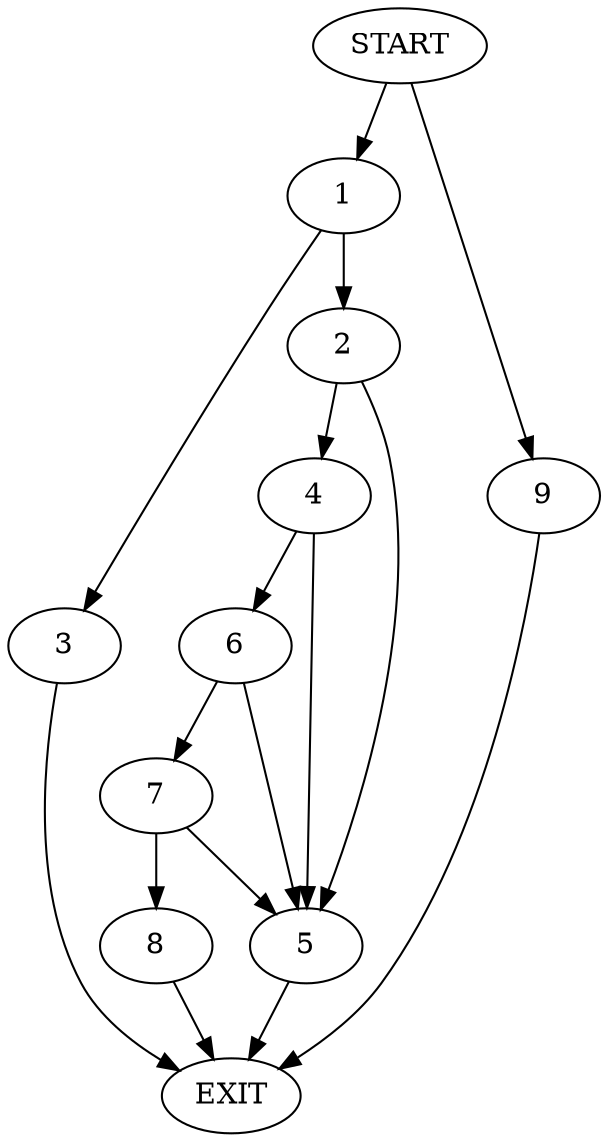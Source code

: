 digraph {
0 [label="START"]
10 [label="EXIT"]
0 -> 1
1 -> 2
1 -> 3
2 -> 4
2 -> 5
3 -> 10
5 -> 10
4 -> 6
4 -> 5
6 -> 7
6 -> 5
7 -> 8
7 -> 5
8 -> 10
0 -> 9
9 -> 10
}
